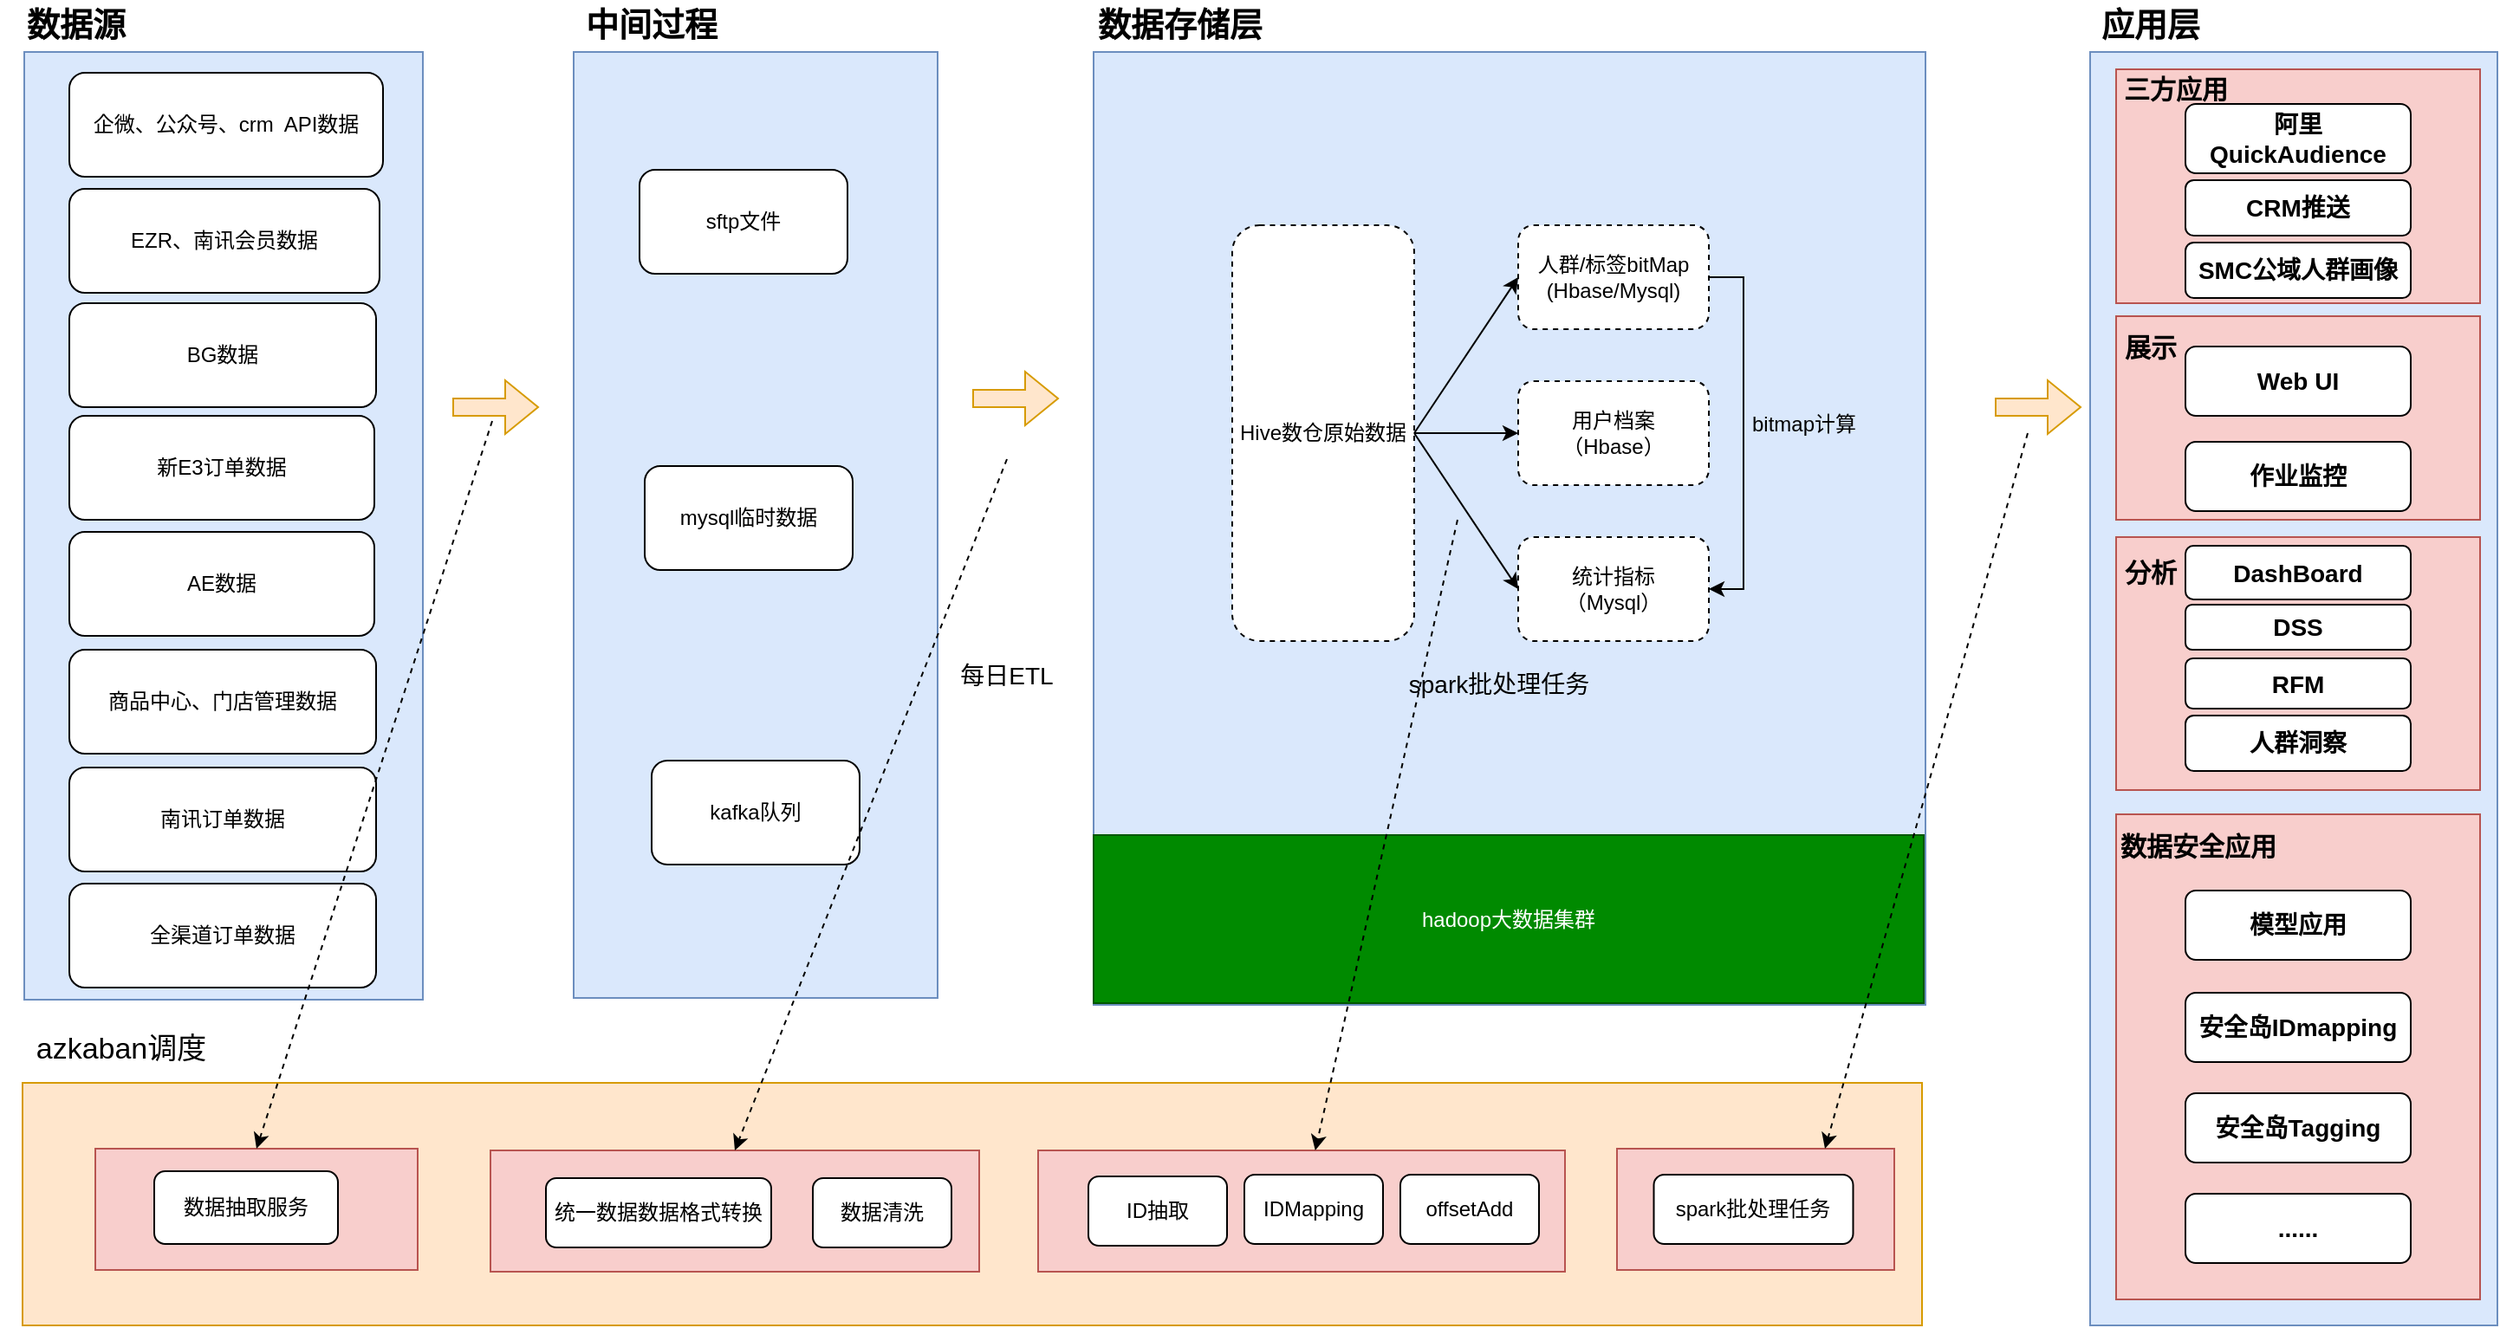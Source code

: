 <mxfile version="24.0.7" type="github">
  <diagram name="第 1 页" id="c-7c_1tNbE0PKbpdtI3S">
    <mxGraphModel dx="841" dy="341" grid="0" gridSize="10" guides="1" tooltips="1" connect="1" arrows="1" fold="1" page="1" pageScale="1" pageWidth="1700" pageHeight="1100" math="0" shadow="0">
      <root>
        <mxCell id="0" />
        <mxCell id="1" parent="0" />
        <mxCell id="UIdJtbCAdwfRkpfuNcCa-74" value="" style="rounded=0;whiteSpace=wrap;html=1;fillColor=#dae8fc;strokeColor=#6c8ebf;" parent="1" vertex="1">
          <mxGeometry x="1435" y="150" width="235" height="735" as="geometry" />
        </mxCell>
        <mxCell id="UIdJtbCAdwfRkpfuNcCa-61" value="" style="rounded=0;whiteSpace=wrap;html=1;fillColor=#f8cecc;strokeColor=#b85450;" parent="1" vertex="1">
          <mxGeometry x="1450" y="430" width="210" height="146" as="geometry" />
        </mxCell>
        <mxCell id="UIdJtbCAdwfRkpfuNcCa-43" value="" style="rounded=0;whiteSpace=wrap;html=1;fillColor=#ffe6cc;strokeColor=#d79b00;" parent="1" vertex="1">
          <mxGeometry x="242" y="745" width="1096" height="140" as="geometry" />
        </mxCell>
        <mxCell id="UIdJtbCAdwfRkpfuNcCa-42" value="" style="rounded=0;whiteSpace=wrap;html=1;fillColor=#f8cecc;strokeColor=#b85450;" parent="1" vertex="1">
          <mxGeometry x="828" y="784" width="304" height="70" as="geometry" />
        </mxCell>
        <mxCell id="UIdJtbCAdwfRkpfuNcCa-1" value="" style="rounded=0;whiteSpace=wrap;html=1;fillColor=#dae8fc;strokeColor=#6c8ebf;" parent="1" vertex="1">
          <mxGeometry x="243" y="150" width="230" height="547" as="geometry" />
        </mxCell>
        <mxCell id="UIdJtbCAdwfRkpfuNcCa-2" value="企微、公众号、crm&amp;nbsp; API数据" style="rounded=1;whiteSpace=wrap;html=1;" parent="1" vertex="1">
          <mxGeometry x="269" y="162" width="181" height="60" as="geometry" />
        </mxCell>
        <mxCell id="UIdJtbCAdwfRkpfuNcCa-3" value="AE数据" style="rounded=1;whiteSpace=wrap;html=1;" parent="1" vertex="1">
          <mxGeometry x="269" y="427" width="176" height="60" as="geometry" />
        </mxCell>
        <mxCell id="UIdJtbCAdwfRkpfuNcCa-4" value="BG数据" style="rounded=1;whiteSpace=wrap;html=1;" parent="1" vertex="1">
          <mxGeometry x="269" y="295" width="177" height="60" as="geometry" />
        </mxCell>
        <mxCell id="UIdJtbCAdwfRkpfuNcCa-5" value="EZR、南讯会员数据" style="rounded=1;whiteSpace=wrap;html=1;" parent="1" vertex="1">
          <mxGeometry x="269" y="229" width="179" height="60" as="geometry" />
        </mxCell>
        <mxCell id="UIdJtbCAdwfRkpfuNcCa-9" value="" style="rounded=0;whiteSpace=wrap;html=1;fillColor=#dae8fc;strokeColor=#6c8ebf;" parent="1" vertex="1">
          <mxGeometry x="560" y="150" width="210" height="546" as="geometry" />
        </mxCell>
        <mxCell id="UIdJtbCAdwfRkpfuNcCa-10" value="sftp文件" style="rounded=1;whiteSpace=wrap;html=1;" parent="1" vertex="1">
          <mxGeometry x="598" y="218" width="120" height="60" as="geometry" />
        </mxCell>
        <mxCell id="UIdJtbCAdwfRkpfuNcCa-11" value="mysql临时数据" style="rounded=1;whiteSpace=wrap;html=1;" parent="1" vertex="1">
          <mxGeometry x="601" y="389" width="120" height="60" as="geometry" />
        </mxCell>
        <mxCell id="UIdJtbCAdwfRkpfuNcCa-12" value="kafka队列" style="rounded=1;whiteSpace=wrap;html=1;" parent="1" vertex="1">
          <mxGeometry x="605" y="559" width="120" height="60" as="geometry" />
        </mxCell>
        <mxCell id="UIdJtbCAdwfRkpfuNcCa-14" value="" style="rounded=0;whiteSpace=wrap;html=1;fillColor=#dae8fc;strokeColor=#6c8ebf;" parent="1" vertex="1">
          <mxGeometry x="860" y="150" width="480" height="550" as="geometry" />
        </mxCell>
        <mxCell id="UIdJtbCAdwfRkpfuNcCa-15" value="数据存储层" style="text;html=1;align=center;verticalAlign=middle;whiteSpace=wrap;rounded=0;fontSize=19;fontStyle=1" parent="1" vertex="1">
          <mxGeometry x="850" y="120" width="120" height="30" as="geometry" />
        </mxCell>
        <mxCell id="UIdJtbCAdwfRkpfuNcCa-16" value="数据源" style="text;html=1;align=center;verticalAlign=middle;whiteSpace=wrap;rounded=0;fontSize=19;fontStyle=1" parent="1" vertex="1">
          <mxGeometry x="243" y="120" width="60" height="30" as="geometry" />
        </mxCell>
        <mxCell id="UIdJtbCAdwfRkpfuNcCa-17" value="中间过程" style="text;html=1;align=center;verticalAlign=middle;whiteSpace=wrap;rounded=0;fontSize=19;fontStyle=1" parent="1" vertex="1">
          <mxGeometry x="550" y="120" width="110" height="30" as="geometry" />
        </mxCell>
        <mxCell id="UIdJtbCAdwfRkpfuNcCa-18" value="" style="rounded=0;whiteSpace=wrap;html=1;fillColor=#f8cecc;strokeColor=#b85450;" parent="1" vertex="1">
          <mxGeometry x="512" y="784" width="282" height="70" as="geometry" />
        </mxCell>
        <mxCell id="UIdJtbCAdwfRkpfuNcCa-19" value="统一数据数据格式转换" style="rounded=1;whiteSpace=wrap;html=1;" parent="1" vertex="1">
          <mxGeometry x="544" y="800" width="130" height="40" as="geometry" />
        </mxCell>
        <mxCell id="UIdJtbCAdwfRkpfuNcCa-20" value="数据清洗" style="rounded=1;whiteSpace=wrap;html=1;" parent="1" vertex="1">
          <mxGeometry x="698" y="800" width="80" height="40" as="geometry" />
        </mxCell>
        <mxCell id="UIdJtbCAdwfRkpfuNcCa-21" value="ID抽取" style="rounded=1;whiteSpace=wrap;html=1;" parent="1" vertex="1">
          <mxGeometry x="857" y="799" width="80" height="40" as="geometry" />
        </mxCell>
        <mxCell id="UIdJtbCAdwfRkpfuNcCa-33" value="" style="edgeStyle=orthogonalEdgeStyle;rounded=0;orthogonalLoop=1;jettySize=auto;html=1;" parent="1" source="UIdJtbCAdwfRkpfuNcCa-23" target="UIdJtbCAdwfRkpfuNcCa-25" edge="1">
          <mxGeometry relative="1" as="geometry" />
        </mxCell>
        <mxCell id="UIdJtbCAdwfRkpfuNcCa-23" value="Hive数仓原始数据" style="rounded=1;whiteSpace=wrap;html=1;dashed=1;" parent="1" vertex="1">
          <mxGeometry x="940" y="250" width="105" height="240" as="geometry" />
        </mxCell>
        <mxCell id="UIdJtbCAdwfRkpfuNcCa-29" style="edgeStyle=orthogonalEdgeStyle;rounded=0;orthogonalLoop=1;jettySize=auto;html=1;exitX=1;exitY=0.5;exitDx=0;exitDy=0;entryX=1;entryY=0.5;entryDx=0;entryDy=0;" parent="1" source="UIdJtbCAdwfRkpfuNcCa-24" target="UIdJtbCAdwfRkpfuNcCa-26" edge="1">
          <mxGeometry relative="1" as="geometry" />
        </mxCell>
        <mxCell id="UIdJtbCAdwfRkpfuNcCa-24" value="人群/标签bitMap&lt;br&gt;(Hbase/Mysql)" style="rounded=1;whiteSpace=wrap;html=1;dashed=1;" parent="1" vertex="1">
          <mxGeometry x="1105" y="250" width="110" height="60" as="geometry" />
        </mxCell>
        <mxCell id="UIdJtbCAdwfRkpfuNcCa-25" value="用户档案&lt;br&gt;（Hbase）" style="rounded=1;whiteSpace=wrap;html=1;dashed=1;" parent="1" vertex="1">
          <mxGeometry x="1105" y="340" width="110" height="60" as="geometry" />
        </mxCell>
        <mxCell id="UIdJtbCAdwfRkpfuNcCa-26" value="统计指标&lt;br&gt;（Mysql）" style="rounded=1;whiteSpace=wrap;html=1;dashed=1;" parent="1" vertex="1">
          <mxGeometry x="1105" y="430" width="110" height="60" as="geometry" />
        </mxCell>
        <mxCell id="UIdJtbCAdwfRkpfuNcCa-30" value="bitmap计算" style="text;html=1;align=center;verticalAlign=middle;whiteSpace=wrap;rounded=0;" parent="1" vertex="1">
          <mxGeometry x="1235" y="350" width="70" height="30" as="geometry" />
        </mxCell>
        <mxCell id="UIdJtbCAdwfRkpfuNcCa-32" value="" style="endArrow=classic;html=1;rounded=0;entryX=0;entryY=0.5;entryDx=0;entryDy=0;" parent="1" target="UIdJtbCAdwfRkpfuNcCa-24" edge="1">
          <mxGeometry width="50" height="50" relative="1" as="geometry">
            <mxPoint x="1045" y="370" as="sourcePoint" />
            <mxPoint x="1095" y="310" as="targetPoint" />
          </mxGeometry>
        </mxCell>
        <mxCell id="UIdJtbCAdwfRkpfuNcCa-34" value="" style="endArrow=classic;html=1;rounded=0;entryX=0;entryY=0.5;entryDx=0;entryDy=0;" parent="1" target="UIdJtbCAdwfRkpfuNcCa-26" edge="1">
          <mxGeometry width="50" height="50" relative="1" as="geometry">
            <mxPoint x="1045" y="370" as="sourcePoint" />
            <mxPoint x="1095" y="320" as="targetPoint" />
          </mxGeometry>
        </mxCell>
        <mxCell id="UIdJtbCAdwfRkpfuNcCa-35" value="" style="shape=flexArrow;endArrow=classic;html=1;rounded=0;fillColor=#ffe6cc;strokeColor=#d79b00;" parent="1" edge="1">
          <mxGeometry width="50" height="50" relative="1" as="geometry">
            <mxPoint x="790" y="350" as="sourcePoint" />
            <mxPoint x="840" y="350" as="targetPoint" />
          </mxGeometry>
        </mxCell>
        <mxCell id="UIdJtbCAdwfRkpfuNcCa-36" value="" style="shape=flexArrow;endArrow=classic;html=1;rounded=0;fillColor=#ffe6cc;strokeColor=#d79b00;" parent="1" edge="1">
          <mxGeometry width="50" height="50" relative="1" as="geometry">
            <mxPoint x="1380" y="355" as="sourcePoint" />
            <mxPoint x="1430" y="355" as="targetPoint" />
          </mxGeometry>
        </mxCell>
        <mxCell id="UIdJtbCAdwfRkpfuNcCa-38" value="azkaban调度" style="text;html=1;align=center;verticalAlign=middle;whiteSpace=wrap;rounded=0;fontSize=17;" parent="1" vertex="1">
          <mxGeometry x="229" y="710" width="140" height="31" as="geometry" />
        </mxCell>
        <mxCell id="UIdJtbCAdwfRkpfuNcCa-39" value="IDMapping" style="rounded=1;whiteSpace=wrap;html=1;" parent="1" vertex="1">
          <mxGeometry x="947" y="798" width="80" height="40" as="geometry" />
        </mxCell>
        <mxCell id="UIdJtbCAdwfRkpfuNcCa-41" value="offsetAdd" style="rounded=1;whiteSpace=wrap;html=1;" parent="1" vertex="1">
          <mxGeometry x="1037" y="798" width="80" height="40" as="geometry" />
        </mxCell>
        <mxCell id="UIdJtbCAdwfRkpfuNcCa-47" value="" style="endArrow=classic;html=1;rounded=0;entryX=0.5;entryY=0;entryDx=0;entryDy=0;dashed=1;" parent="1" target="UIdJtbCAdwfRkpfuNcCa-18" edge="1">
          <mxGeometry width="50" height="50" relative="1" as="geometry">
            <mxPoint x="810" y="385" as="sourcePoint" />
            <mxPoint x="860" y="335" as="targetPoint" />
          </mxGeometry>
        </mxCell>
        <mxCell id="UIdJtbCAdwfRkpfuNcCa-49" value="spark批处理任务" style="text;html=1;align=center;verticalAlign=middle;whiteSpace=wrap;rounded=0;fontSize=14;" parent="1" vertex="1">
          <mxGeometry x="1030" y="500" width="128" height="30" as="geometry" />
        </mxCell>
        <mxCell id="UIdJtbCAdwfRkpfuNcCa-50" value="每日ETL" style="text;html=1;align=center;verticalAlign=middle;whiteSpace=wrap;rounded=0;fontSize=14;" parent="1" vertex="1">
          <mxGeometry x="770" y="495" width="80" height="30" as="geometry" />
        </mxCell>
        <mxCell id="UIdJtbCAdwfRkpfuNcCa-51" value="" style="rounded=0;whiteSpace=wrap;html=1;fillColor=#f8cecc;strokeColor=#b85450;" parent="1" vertex="1">
          <mxGeometry x="1450" y="160" width="210" height="135" as="geometry" />
        </mxCell>
        <mxCell id="UIdJtbCAdwfRkpfuNcCa-52" value="应用层" style="text;html=1;align=center;verticalAlign=middle;whiteSpace=wrap;rounded=0;fontSize=19;fontStyle=1" parent="1" vertex="1">
          <mxGeometry x="1410" y="120" width="120" height="30" as="geometry" />
        </mxCell>
        <mxCell id="UIdJtbCAdwfRkpfuNcCa-53" value="阿里QuickAudience" style="rounded=1;whiteSpace=wrap;html=1;fontSize=14;fontStyle=1" parent="1" vertex="1">
          <mxGeometry x="1490" y="180" width="130" height="40" as="geometry" />
        </mxCell>
        <mxCell id="UIdJtbCAdwfRkpfuNcCa-54" value="三方应用" style="text;html=1;align=center;verticalAlign=middle;whiteSpace=wrap;rounded=0;fontSize=15;fontStyle=1" parent="1" vertex="1">
          <mxGeometry x="1450" y="156" width="69" height="30" as="geometry" />
        </mxCell>
        <mxCell id="UIdJtbCAdwfRkpfuNcCa-55" value="人群洞察" style="rounded=1;whiteSpace=wrap;html=1;fontSize=14;fontStyle=1" parent="1" vertex="1">
          <mxGeometry x="1490" y="533" width="130" height="32" as="geometry" />
        </mxCell>
        <mxCell id="UIdJtbCAdwfRkpfuNcCa-56" value="" style="rounded=0;whiteSpace=wrap;html=1;fillColor=#f8cecc;strokeColor=#b85450;" parent="1" vertex="1">
          <mxGeometry x="1450" y="302.5" width="210" height="117.5" as="geometry" />
        </mxCell>
        <mxCell id="UIdJtbCAdwfRkpfuNcCa-57" value="Web UI" style="rounded=1;whiteSpace=wrap;html=1;fontSize=14;fontStyle=1" parent="1" vertex="1">
          <mxGeometry x="1490" y="320" width="130" height="40" as="geometry" />
        </mxCell>
        <mxCell id="UIdJtbCAdwfRkpfuNcCa-58" value="展示" style="text;html=1;align=center;verticalAlign=middle;whiteSpace=wrap;rounded=0;fontSize=15;fontStyle=1" parent="1" vertex="1">
          <mxGeometry x="1440" y="305" width="60" height="30" as="geometry" />
        </mxCell>
        <mxCell id="UIdJtbCAdwfRkpfuNcCa-59" value="作业监控" style="rounded=1;whiteSpace=wrap;html=1;fontSize=14;fontStyle=1" parent="1" vertex="1">
          <mxGeometry x="1490" y="375" width="130" height="40" as="geometry" />
        </mxCell>
        <mxCell id="UIdJtbCAdwfRkpfuNcCa-62" value="DashBoard" style="rounded=1;whiteSpace=wrap;html=1;fontSize=14;fontStyle=1" parent="1" vertex="1">
          <mxGeometry x="1490" y="435" width="130" height="31" as="geometry" />
        </mxCell>
        <mxCell id="UIdJtbCAdwfRkpfuNcCa-63" value="分析" style="text;html=1;align=center;verticalAlign=middle;whiteSpace=wrap;rounded=0;fontSize=15;fontStyle=1" parent="1" vertex="1">
          <mxGeometry x="1440" y="435" width="60" height="30" as="geometry" />
        </mxCell>
        <mxCell id="UIdJtbCAdwfRkpfuNcCa-64" value="DSS" style="rounded=1;whiteSpace=wrap;html=1;fontSize=14;fontStyle=1" parent="1" vertex="1">
          <mxGeometry x="1490" y="469" width="130" height="26" as="geometry" />
        </mxCell>
        <mxCell id="UIdJtbCAdwfRkpfuNcCa-65" value="RFM" style="rounded=1;whiteSpace=wrap;html=1;fontSize=14;fontStyle=1" parent="1" vertex="1">
          <mxGeometry x="1490" y="500" width="130" height="29" as="geometry" />
        </mxCell>
        <mxCell id="UIdJtbCAdwfRkpfuNcCa-67" value="" style="rounded=0;whiteSpace=wrap;html=1;fillColor=#f8cecc;strokeColor=#b85450;" parent="1" vertex="1">
          <mxGeometry x="1450" y="590" width="210" height="280" as="geometry" />
        </mxCell>
        <mxCell id="UIdJtbCAdwfRkpfuNcCa-68" value="CRM推送" style="rounded=1;whiteSpace=wrap;html=1;fontSize=14;fontStyle=1" parent="1" vertex="1">
          <mxGeometry x="1490" y="224" width="130" height="32" as="geometry" />
        </mxCell>
        <mxCell id="UIdJtbCAdwfRkpfuNcCa-69" value="数据安全应用" style="text;html=1;align=center;verticalAlign=middle;whiteSpace=wrap;rounded=0;fontSize=15;fontStyle=1" parent="1" vertex="1">
          <mxGeometry x="1450" y="593" width="95" height="30" as="geometry" />
        </mxCell>
        <mxCell id="UIdJtbCAdwfRkpfuNcCa-70" value="SMC公域人群画像" style="rounded=1;whiteSpace=wrap;html=1;fontSize=14;fontStyle=1" parent="1" vertex="1">
          <mxGeometry x="1490" y="260" width="130" height="32" as="geometry" />
        </mxCell>
        <mxCell id="UIdJtbCAdwfRkpfuNcCa-71" value="安全岛IDmapping" style="rounded=1;whiteSpace=wrap;html=1;fontSize=14;fontStyle=1" parent="1" vertex="1">
          <mxGeometry x="1490" y="693" width="130" height="40" as="geometry" />
        </mxCell>
        <mxCell id="UIdJtbCAdwfRkpfuNcCa-72" value="安全岛Tagging" style="rounded=1;whiteSpace=wrap;html=1;fontSize=14;fontStyle=1" parent="1" vertex="1">
          <mxGeometry x="1490" y="751" width="130" height="40" as="geometry" />
        </mxCell>
        <mxCell id="UIdJtbCAdwfRkpfuNcCa-73" value="......" style="rounded=1;whiteSpace=wrap;html=1;fontSize=14;fontStyle=1" parent="1" vertex="1">
          <mxGeometry x="1490" y="809" width="130" height="40" as="geometry" />
        </mxCell>
        <mxCell id="UIdJtbCAdwfRkpfuNcCa-80" value="" style="shape=flexArrow;endArrow=classic;html=1;rounded=0;fillColor=#ffe6cc;strokeColor=#d79b00;" parent="1" edge="1">
          <mxGeometry width="50" height="50" relative="1" as="geometry">
            <mxPoint x="490" y="355" as="sourcePoint" />
            <mxPoint x="540" y="355" as="targetPoint" />
          </mxGeometry>
        </mxCell>
        <mxCell id="UIdJtbCAdwfRkpfuNcCa-82" value="" style="rounded=0;whiteSpace=wrap;html=1;fillColor=#f8cecc;strokeColor=#b85450;" parent="1" vertex="1">
          <mxGeometry x="1162" y="783" width="160" height="70" as="geometry" />
        </mxCell>
        <mxCell id="UIdJtbCAdwfRkpfuNcCa-84" value="spark批处理任务" style="rounded=1;whiteSpace=wrap;html=1;" parent="1" vertex="1">
          <mxGeometry x="1183.25" y="798" width="115" height="40" as="geometry" />
        </mxCell>
        <mxCell id="UIdJtbCAdwfRkpfuNcCa-86" value="hadoop大数据集群" style="rounded=0;whiteSpace=wrap;html=1;fillColor=#008a00;fontColor=#ffffff;strokeColor=#005700;" parent="1" vertex="1">
          <mxGeometry x="860" y="602" width="479" height="97" as="geometry" />
        </mxCell>
        <mxCell id="UIdJtbCAdwfRkpfuNcCa-48" value="" style="endArrow=classic;html=1;rounded=0;dashed=1;" parent="1" target="UIdJtbCAdwfRkpfuNcCa-42" edge="1">
          <mxGeometry width="50" height="50" relative="1" as="geometry">
            <mxPoint x="1070" y="420" as="sourcePoint" />
            <mxPoint x="1030" y="705" as="targetPoint" />
          </mxGeometry>
        </mxCell>
        <mxCell id="UIdJtbCAdwfRkpfuNcCa-85" value="" style="endArrow=classic;html=1;rounded=0;dashed=1;entryX=0.75;entryY=0;entryDx=0;entryDy=0;" parent="1" target="UIdJtbCAdwfRkpfuNcCa-82" edge="1">
          <mxGeometry width="50" height="50" relative="1" as="geometry">
            <mxPoint x="1399" y="370" as="sourcePoint" />
            <mxPoint x="1340" y="730" as="targetPoint" />
          </mxGeometry>
        </mxCell>
        <mxCell id="UIdJtbCAdwfRkpfuNcCa-87" value="" style="rounded=0;whiteSpace=wrap;html=1;fillColor=#f8cecc;strokeColor=#b85450;" parent="1" vertex="1">
          <mxGeometry x="284" y="783" width="186" height="70" as="geometry" />
        </mxCell>
        <mxCell id="UIdJtbCAdwfRkpfuNcCa-88" value="数据抽取服务" style="rounded=1;whiteSpace=wrap;html=1;" parent="1" vertex="1">
          <mxGeometry x="318" y="796" width="106" height="42" as="geometry" />
        </mxCell>
        <mxCell id="2bgQPDkZXDnPd8NtcOMJ-1" value="新E3订单数据" style="rounded=1;whiteSpace=wrap;html=1;" vertex="1" parent="1">
          <mxGeometry x="269" y="360" width="176" height="60" as="geometry" />
        </mxCell>
        <mxCell id="2bgQPDkZXDnPd8NtcOMJ-2" value="商品中心、门店管理数据" style="rounded=1;whiteSpace=wrap;html=1;" vertex="1" parent="1">
          <mxGeometry x="269" y="495" width="177" height="60" as="geometry" />
        </mxCell>
        <mxCell id="2bgQPDkZXDnPd8NtcOMJ-3" value="南讯订单数据" style="rounded=1;whiteSpace=wrap;html=1;" vertex="1" parent="1">
          <mxGeometry x="269" y="563" width="177" height="60" as="geometry" />
        </mxCell>
        <mxCell id="2bgQPDkZXDnPd8NtcOMJ-4" value="全渠道订单数据" style="rounded=1;whiteSpace=wrap;html=1;" vertex="1" parent="1">
          <mxGeometry x="269" y="630" width="177" height="60" as="geometry" />
        </mxCell>
        <mxCell id="2bgQPDkZXDnPd8NtcOMJ-5" value="模型应用" style="rounded=1;whiteSpace=wrap;html=1;fontSize=14;fontStyle=1" vertex="1" parent="1">
          <mxGeometry x="1490" y="634" width="130" height="40" as="geometry" />
        </mxCell>
        <mxCell id="UIdJtbCAdwfRkpfuNcCa-90" value="" style="endArrow=classic;html=1;rounded=0;entryX=0.5;entryY=0;entryDx=0;entryDy=0;dashed=1;" parent="1" target="UIdJtbCAdwfRkpfuNcCa-87" edge="1">
          <mxGeometry width="50" height="50" relative="1" as="geometry">
            <mxPoint x="513" y="363" as="sourcePoint" />
            <mxPoint x="388" y="762" as="targetPoint" />
          </mxGeometry>
        </mxCell>
      </root>
    </mxGraphModel>
  </diagram>
</mxfile>
